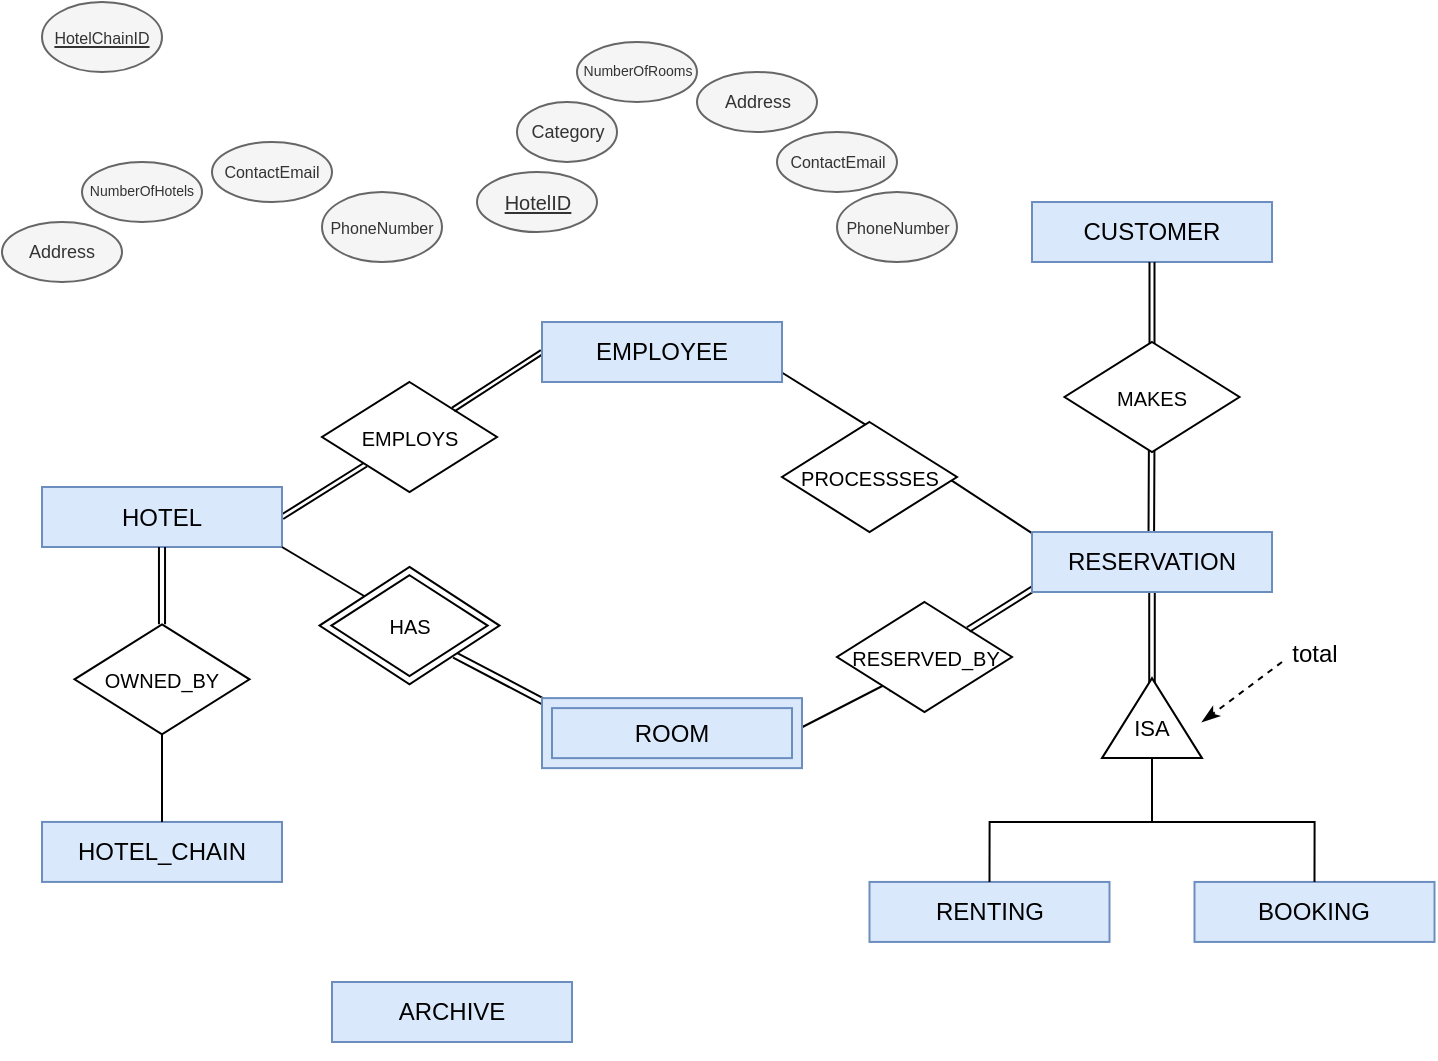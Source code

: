 <mxfile version="23.1.1" type="github">
  <diagram id="R2lEEEUBdFMjLlhIrx00" name="Page-1">
    <mxGraphModel dx="1008" dy="806" grid="1" gridSize="10" guides="1" tooltips="1" connect="1" arrows="1" fold="1" page="1" pageScale="1" pageWidth="850" pageHeight="1100" math="0" shadow="0" extFonts="Permanent Marker^https://fonts.googleapis.com/css?family=Permanent+Marker">
      <root>
        <mxCell id="0" />
        <mxCell id="1" parent="0" />
        <mxCell id="n6qlhuI8QrUAEuEiPk_b-18" value="&lt;span style=&quot;font-size: 9px;&quot;&gt;Address&lt;br style=&quot;font-size: 9px;&quot;&gt;&lt;/span&gt;" style="ellipse;whiteSpace=wrap;html=1;fillColor=#f5f5f5;strokeColor=#666666;fontColor=#333333;fontSize=9;" parent="1" vertex="1">
          <mxGeometry x="50" y="130" width="60" height="30" as="geometry" />
        </mxCell>
        <mxCell id="n6qlhuI8QrUAEuEiPk_b-12" value="HOTEL_CHAIN" style="rounded=0;whiteSpace=wrap;html=1;fillColor=#dae8fc;strokeColor=#6c8ebf;points=[[0,0,0,0,0],[0,0.25,0,0,0],[0,0.5,0,0,0],[0,0.75,0,0,0],[0,1,0,0,0],[0.25,0,0,0,0],[0.25,1,0,0,0],[0.5,0,0,0,0],[0.5,1,0,0,0],[0.75,0,0,0,0],[0.75,1,0,0,0],[1,0,0,0,0],[1,0.25,0,0,0],[1,0.5,0,0,0],[1,0.75,0,0,0],[1,1,0,0,0]];" parent="1" vertex="1">
          <mxGeometry x="70" y="429.97" width="120" height="30" as="geometry" />
        </mxCell>
        <mxCell id="n6qlhuI8QrUAEuEiPk_b-19" value="&lt;span style=&quot;font-size: 7px;&quot;&gt;NumberOfHotels&lt;br style=&quot;font-size: 7px;&quot;&gt;&lt;/span&gt;" style="ellipse;whiteSpace=wrap;html=1;fillColor=#f5f5f5;strokeColor=#666666;fontColor=#333333;fontSize=7;" parent="1" vertex="1">
          <mxGeometry x="90" y="100" width="60" height="30" as="geometry" />
        </mxCell>
        <mxCell id="n6qlhuI8QrUAEuEiPk_b-20" value="&lt;span style=&quot;font-size: 8px;&quot;&gt;ContactEmail&lt;br style=&quot;font-size: 8px;&quot;&gt;&lt;/span&gt;" style="ellipse;whiteSpace=wrap;html=1;fillColor=#f5f5f5;strokeColor=#666666;fontColor=#333333;fontSize=8;" parent="1" vertex="1">
          <mxGeometry x="155" y="90" width="60" height="30" as="geometry" />
        </mxCell>
        <mxCell id="n6qlhuI8QrUAEuEiPk_b-21" value="&lt;span style=&quot;font-size: 8px;&quot;&gt;PhoneNumber&lt;br style=&quot;font-size: 8px;&quot;&gt;&lt;/span&gt;" style="ellipse;whiteSpace=wrap;html=1;fillColor=#f5f5f5;strokeColor=#666666;fontColor=#333333;fontSize=8;" parent="1" vertex="1">
          <mxGeometry x="210" y="115" width="60" height="35" as="geometry" />
        </mxCell>
        <mxCell id="n6qlhuI8QrUAEuEiPk_b-13" value="&lt;u style=&quot;font-size: 8px;&quot;&gt;&lt;font style=&quot;font-size: 8px;&quot;&gt;HotelChainID&lt;/font&gt;&lt;/u&gt;" style="ellipse;whiteSpace=wrap;html=1;fillColor=#f5f5f5;strokeColor=#666666;points=[[0,0,0,0,0],[0,0.5,0,0,0],[0,1,0,0,0],[0.5,0,0,0,0],[0.5,1,0,0,0],[1,0,0,0,0],[1,0.5,0,0,0],[1,1,0,0,0]];fontColor=#333333;fontSize=8;" parent="1" vertex="1">
          <mxGeometry x="70" y="20" width="60" height="35" as="geometry" />
        </mxCell>
        <mxCell id="n6qlhuI8QrUAEuEiPk_b-47" value="&lt;span style=&quot;font-size: 9px;&quot;&gt;Category&lt;br style=&quot;font-size: 9px;&quot;&gt;&lt;/span&gt;" style="ellipse;whiteSpace=wrap;html=1;fillColor=#f5f5f5;strokeColor=#666666;fontSize=9;fontColor=#333333;" parent="1" vertex="1">
          <mxGeometry x="307.5" y="70" width="50" height="30" as="geometry" />
        </mxCell>
        <mxCell id="n6qlhuI8QrUAEuEiPk_b-41" value="&lt;span style=&quot;font-size: 7px;&quot;&gt;NumberOfRooms&lt;br style=&quot;font-size: 7px;&quot;&gt;&lt;/span&gt;" style="ellipse;whiteSpace=wrap;html=1;fillColor=#f5f5f5;strokeColor=#666666;fontSize=7;fontColor=#333333;" parent="1" vertex="1">
          <mxGeometry x="337.5" y="40" width="60" height="30" as="geometry" />
        </mxCell>
        <mxCell id="5rqhR2iwC79nwqxsg9u8-81" style="rounded=0;orthogonalLoop=1;jettySize=auto;html=1;exitX=1;exitY=0.5;exitDx=0;exitDy=0;exitPerimeter=0;entryX=0;entryY=1;entryDx=0;entryDy=0;endArrow=none;endFill=0;shape=link;width=-2.333;" edge="1" parent="1" source="5rqhR2iwC79nwqxsg9u8-23" target="5rqhR2iwC79nwqxsg9u8-69">
          <mxGeometry relative="1" as="geometry" />
        </mxCell>
        <mxCell id="5rqhR2iwC79nwqxsg9u8-23" value="HOTEL" style="rounded=0;whiteSpace=wrap;html=1;fillColor=#dae8fc;strokeColor=#6c8ebf;points=[[0,0,0,0,0],[0,0.25,0,0,0],[0,0.5,0,0,0],[0,0.75,0,0,0],[0,1,0,0,0],[0.25,0,0,0,0],[0.25,1,0,0,0],[0.5,0,0,0,0],[0.5,1,0,0,0],[0.75,0,0,0,0],[0.75,1,0,0,0],[1,0,0,0,0],[1,0.25,0,0,0],[1,0.5,0,0,0],[1,0.75,0,0,0],[1,1,0,0,0]];" vertex="1" parent="1">
          <mxGeometry x="70" y="262.5" width="120" height="30" as="geometry" />
        </mxCell>
        <mxCell id="5rqhR2iwC79nwqxsg9u8-26" value="&lt;span style=&quot;font-size: 8px;&quot;&gt;PhoneNumber&lt;br style=&quot;font-size: 8px;&quot;&gt;&lt;/span&gt;" style="ellipse;whiteSpace=wrap;html=1;fillColor=#f5f5f5;strokeColor=#666666;fontColor=#333333;fontSize=8;" vertex="1" parent="1">
          <mxGeometry x="467.5" y="115" width="60" height="35" as="geometry" />
        </mxCell>
        <mxCell id="5rqhR2iwC79nwqxsg9u8-27" value="&lt;span style=&quot;font-size: 9px;&quot;&gt;Address&lt;br style=&quot;font-size: 9px;&quot;&gt;&lt;/span&gt;" style="ellipse;whiteSpace=wrap;html=1;fillColor=#f5f5f5;strokeColor=#666666;fontColor=#333333;fontSize=9;" vertex="1" parent="1">
          <mxGeometry x="397.5" y="55" width="60" height="30" as="geometry" />
        </mxCell>
        <mxCell id="5rqhR2iwC79nwqxsg9u8-28" value="&lt;span style=&quot;font-size: 8px;&quot;&gt;ContactEmail&lt;br style=&quot;font-size: 8px;&quot;&gt;&lt;/span&gt;" style="ellipse;whiteSpace=wrap;html=1;fillColor=#f5f5f5;strokeColor=#666666;fontColor=#333333;fontSize=8;" vertex="1" parent="1">
          <mxGeometry x="437.5" y="85" width="60" height="30" as="geometry" />
        </mxCell>
        <mxCell id="5rqhR2iwC79nwqxsg9u8-32" value="&lt;span style=&quot;font-size: 10px;&quot;&gt;&lt;u style=&quot;font-size: 10px;&quot;&gt;HotelID&lt;/u&gt;&lt;/span&gt;" style="ellipse;whiteSpace=wrap;html=1;fillColor=#f5f5f5;strokeColor=#666666;points=[[0,0,0,0,0],[0,0.5,0,0,0],[0,1,0,0,0],[0.5,0,0,0,0],[0.5,1,0,0,0],[1,0,0,0,0],[1,0.5,0,0,0],[1,1,0,0,0]];fontColor=#333333;fontSize=10;" vertex="1" parent="1">
          <mxGeometry x="287.5" y="105" width="60" height="30" as="geometry" />
        </mxCell>
        <mxCell id="5rqhR2iwC79nwqxsg9u8-36" value="CUSTOMER" style="rounded=0;whiteSpace=wrap;html=1;fillColor=#dae8fc;strokeColor=#6c8ebf;points=[[0,0,0,0,0],[0,0.25,0,0,0],[0,0.5,0,0,0],[0,0.75,0,0,0],[0,1,0,0,0],[0.25,0,0,0,0],[0.25,1,0,0,0],[0.5,0,0,0,0],[0.5,1,0,0,0],[0.75,0,0,0,0],[0.75,1,0,0,0],[1,0,0,0,0],[1,0.25,0,0,0],[1,0.5,0,0,0],[1,0.75,0,0,0],[1,1,0,0,0]];" vertex="1" parent="1">
          <mxGeometry x="565" y="120" width="120" height="30" as="geometry" />
        </mxCell>
        <mxCell id="5rqhR2iwC79nwqxsg9u8-38" value="ARCHIVE" style="rounded=0;whiteSpace=wrap;html=1;fillColor=#dae8fc;strokeColor=#6c8ebf;points=[[0,0,0,0,0],[0,0.25,0,0,0],[0,0.5,0,0,0],[0,0.75,0,0,0],[0,1,0,0,0],[0.25,0,0,0,0],[0.25,1,0,0,0],[0.5,0,0,0,0],[0.5,1,0,0,0],[0.75,0,0,0,0],[0.75,1,0,0,0],[1,0,0,0,0],[1,0.25,0,0,0],[1,0.5,0,0,0],[1,0.75,0,0,0],[1,1,0,0,0]];" vertex="1" parent="1">
          <mxGeometry x="215" y="510" width="120" height="30" as="geometry" />
        </mxCell>
        <mxCell id="5rqhR2iwC79nwqxsg9u8-39" value="BOOKING" style="rounded=0;whiteSpace=wrap;html=1;fillColor=#dae8fc;strokeColor=#6c8ebf;points=[[0,0,0,0,0],[0,0.25,0,0,0],[0,0.5,0,0,0],[0,0.75,0,0,0],[0,1,0,0,0],[0.25,0,0,0,0],[0.25,1,0,0,0],[0.5,0,0,0,0],[0.5,1,0,0,0],[0.75,0,0,0,0],[0.75,1,0,0,0],[1,0,0,0,0],[1,0.25,0,0,0],[1,0.5,0,0,0],[1,0.75,0,0,0],[1,1,0,0,0]];" vertex="1" parent="1">
          <mxGeometry x="646.25" y="459.97" width="120" height="30" as="geometry" />
        </mxCell>
        <mxCell id="5rqhR2iwC79nwqxsg9u8-40" value="RENTING" style="rounded=0;whiteSpace=wrap;html=1;fillColor=#dae8fc;strokeColor=#6c8ebf;points=[[0,0,0,0,0],[0,0.25,0,0,0],[0,0.5,0,0,0],[0,0.75,0,0,0],[0,1,0,0,0],[0.25,0,0,0,0],[0.25,1,0,0,0],[0.5,0,0,0,0],[0.5,1,0,0,0],[0.75,0,0,0,0],[0.75,1,0,0,0],[1,0,0,0,0],[1,0.25,0,0,0],[1,0.5,0,0,0],[1,0.75,0,0,0],[1,1,0,0,0]];" vertex="1" parent="1">
          <mxGeometry x="483.75" y="459.97" width="120" height="30" as="geometry" />
        </mxCell>
        <mxCell id="5rqhR2iwC79nwqxsg9u8-93" style="rounded=0;orthogonalLoop=1;jettySize=auto;html=1;exitX=1;exitY=1;exitDx=0;exitDy=0;entryX=0.006;entryY=0.139;entryDx=0;entryDy=0;endArrow=none;endFill=0;shape=link;entryPerimeter=0;width=-3;" edge="1" parent="1" source="5rqhR2iwC79nwqxsg9u8-43">
          <mxGeometry relative="1" as="geometry">
            <mxPoint x="320.78" y="369.865" as="targetPoint" />
          </mxGeometry>
        </mxCell>
        <mxCell id="5rqhR2iwC79nwqxsg9u8-43" value="" style="shape=rhombus;perimeter=rhombusPerimeter;whiteSpace=wrap;html=1;align=center;movable=1;resizable=1;rotatable=1;deletable=1;editable=1;locked=0;connectable=1;" vertex="1" parent="1">
          <mxGeometry x="208.75" y="302.43" width="90" height="58.75" as="geometry" />
        </mxCell>
        <mxCell id="5rqhR2iwC79nwqxsg9u8-44" value="&lt;span style=&quot;font-size: 10px;&quot;&gt;HAS&lt;/span&gt;" style="shape=rhombus;perimeter=rhombusPerimeter;whiteSpace=wrap;html=1;align=center;movable=1;resizable=1;rotatable=1;deletable=1;editable=1;locked=0;connectable=1;" vertex="1" parent="1">
          <mxGeometry x="214.69" y="306.62" width="78.13" height="50.38" as="geometry" />
        </mxCell>
        <mxCell id="5rqhR2iwC79nwqxsg9u8-111" style="edgeStyle=orthogonalEdgeStyle;rounded=0;orthogonalLoop=1;jettySize=auto;html=1;exitX=0.5;exitY=0;exitDx=0;exitDy=0;endArrow=none;endFill=0;shape=link;width=-3.043;" edge="1" parent="1" source="5rqhR2iwC79nwqxsg9u8-65" target="5rqhR2iwC79nwqxsg9u8-23">
          <mxGeometry relative="1" as="geometry" />
        </mxCell>
        <mxCell id="5rqhR2iwC79nwqxsg9u8-112" style="edgeStyle=orthogonalEdgeStyle;rounded=0;orthogonalLoop=1;jettySize=auto;html=1;exitX=0.5;exitY=1;exitDx=0;exitDy=0;endArrow=none;endFill=0;" edge="1" parent="1" source="5rqhR2iwC79nwqxsg9u8-65" target="n6qlhuI8QrUAEuEiPk_b-12">
          <mxGeometry relative="1" as="geometry" />
        </mxCell>
        <mxCell id="5rqhR2iwC79nwqxsg9u8-65" value="&lt;span style=&quot;font-size: 10px;&quot;&gt;OWNED_BY&lt;/span&gt;" style="shape=rhombus;perimeter=rhombusPerimeter;whiteSpace=wrap;html=1;align=center;" vertex="1" parent="1">
          <mxGeometry x="86.25" y="331.18" width="87.5" height="55" as="geometry" />
        </mxCell>
        <mxCell id="5rqhR2iwC79nwqxsg9u8-66" style="edgeStyle=orthogonalEdgeStyle;rounded=0;orthogonalLoop=1;jettySize=auto;html=1;exitX=0.5;exitY=1;exitDx=0;exitDy=0;exitPerimeter=0;" edge="1" parent="1" source="5rqhR2iwC79nwqxsg9u8-38" target="5rqhR2iwC79nwqxsg9u8-38">
          <mxGeometry relative="1" as="geometry" />
        </mxCell>
        <mxCell id="5rqhR2iwC79nwqxsg9u8-69" value="&lt;span style=&quot;font-size: 10px;&quot;&gt;EMPLOYS&lt;/span&gt;" style="shape=rhombus;perimeter=rhombusPerimeter;whiteSpace=wrap;html=1;align=center;" vertex="1" parent="1">
          <mxGeometry x="210" y="210" width="87.5" height="55" as="geometry" />
        </mxCell>
        <mxCell id="5rqhR2iwC79nwqxsg9u8-82" style="rounded=0;orthogonalLoop=1;jettySize=auto;html=1;exitX=1;exitY=0;exitDx=0;exitDy=0;entryX=0;entryY=0.5;entryDx=0;entryDy=0;entryPerimeter=0;shape=link;width=2.222;" edge="1" parent="1" source="5rqhR2iwC79nwqxsg9u8-69" target="5rqhR2iwC79nwqxsg9u8-83">
          <mxGeometry relative="1" as="geometry">
            <mxPoint x="320" y="195" as="targetPoint" />
          </mxGeometry>
        </mxCell>
        <mxCell id="5rqhR2iwC79nwqxsg9u8-84" style="rounded=0;orthogonalLoop=1;jettySize=auto;html=1;exitX=0.981;exitY=0.796;exitDx=0;exitDy=0;exitPerimeter=0;entryX=0.525;entryY=0.071;entryDx=0;entryDy=0;entryPerimeter=0;endArrow=none;endFill=0;" edge="1" parent="1" source="5rqhR2iwC79nwqxsg9u8-83" target="5rqhR2iwC79nwqxsg9u8-86">
          <mxGeometry relative="1" as="geometry">
            <mxPoint x="495.238" y="253.41" as="targetPoint" />
          </mxGeometry>
        </mxCell>
        <mxCell id="5rqhR2iwC79nwqxsg9u8-83" value="EMPLOYEE" style="rounded=0;whiteSpace=wrap;html=1;fillColor=#dae8fc;strokeColor=#6c8ebf;points=[[0,0,0,0,0],[0,0.25,0,0,0],[0,0.5,0,0,0],[0,0.75,0,0,0],[0,1,0,0,0],[0.25,0,0,0,0],[0.25,1,0,0,0],[0.5,0,0,0,0],[0.5,1,0,0,0],[0.75,0,0,0,0],[0.75,1,0,0,0],[1,0,0,0,0],[1,0.25,0,0,0],[1,0.5,0,0,0],[1,0.75,0,0,0],[1,1,0,0,0]];" vertex="1" parent="1">
          <mxGeometry x="320" y="180" width="120" height="30" as="geometry" />
        </mxCell>
        <mxCell id="5rqhR2iwC79nwqxsg9u8-85" style="rounded=0;orthogonalLoop=1;jettySize=auto;html=1;exitX=0.953;exitY=0.514;exitDx=0;exitDy=0;entryX=0.014;entryY=0.185;entryDx=0;entryDy=0;entryPerimeter=0;exitPerimeter=0;endArrow=none;endFill=0;" edge="1" parent="1" source="5rqhR2iwC79nwqxsg9u8-86">
          <mxGeometry relative="1" as="geometry">
            <mxPoint x="537.5" y="277.5" as="sourcePoint" />
            <mxPoint x="566.68" y="286.73" as="targetPoint" />
          </mxGeometry>
        </mxCell>
        <mxCell id="5rqhR2iwC79nwqxsg9u8-86" value="&lt;span style=&quot;font-size: 10px;&quot;&gt;PROCESSSES&lt;/span&gt;" style="shape=rhombus;perimeter=rhombusPerimeter;whiteSpace=wrap;html=1;align=center;" vertex="1" parent="1">
          <mxGeometry x="440" y="230" width="87.5" height="55" as="geometry" />
        </mxCell>
        <mxCell id="5rqhR2iwC79nwqxsg9u8-88" style="rounded=0;orthogonalLoop=1;jettySize=auto;html=1;entryX=0.5;entryY=1;entryDx=0;entryDy=0;entryPerimeter=0;shape=link;exitX=0.5;exitY=0.045;exitDx=0;exitDy=0;exitPerimeter=0;width=-2.5;" edge="1" parent="1" source="5rqhR2iwC79nwqxsg9u8-91" target="5rqhR2iwC79nwqxsg9u8-36">
          <mxGeometry relative="1" as="geometry">
            <mxPoint x="625" y="190" as="sourcePoint" />
          </mxGeometry>
        </mxCell>
        <mxCell id="5rqhR2iwC79nwqxsg9u8-90" style="rounded=0;orthogonalLoop=1;jettySize=auto;html=1;entryX=0.5;entryY=1;entryDx=0;entryDy=0;entryPerimeter=0;shape=link;exitX=0.497;exitY=0.084;exitDx=0;exitDy=0;exitPerimeter=0;width=-2.778;" edge="1" parent="1" source="5rqhR2iwC79nwqxsg9u8-99">
          <mxGeometry relative="1" as="geometry">
            <mxPoint x="624.956" y="281.18" as="sourcePoint" />
            <mxPoint x="624.84" y="241.18" as="targetPoint" />
          </mxGeometry>
        </mxCell>
        <mxCell id="5rqhR2iwC79nwqxsg9u8-91" value="&lt;span style=&quot;font-size: 10px;&quot;&gt;MAKES&lt;/span&gt;" style="shape=rhombus;perimeter=rhombusPerimeter;whiteSpace=wrap;html=1;align=center;" vertex="1" parent="1">
          <mxGeometry x="581.25" y="190" width="87.5" height="55" as="geometry" />
        </mxCell>
        <mxCell id="5rqhR2iwC79nwqxsg9u8-92" style="rounded=0;orthogonalLoop=1;jettySize=auto;html=1;exitX=0;exitY=0;exitDx=0;exitDy=0;entryX=1;entryY=1;entryDx=0;entryDy=0;entryPerimeter=0;endArrow=none;endFill=0;" edge="1" parent="1" source="5rqhR2iwC79nwqxsg9u8-43" target="5rqhR2iwC79nwqxsg9u8-23">
          <mxGeometry relative="1" as="geometry" />
        </mxCell>
        <mxCell id="5rqhR2iwC79nwqxsg9u8-95" style="rounded=0;orthogonalLoop=1;jettySize=auto;html=1;exitX=1;exitY=0.416;exitDx=0;exitDy=0;entryX=0.371;entryY=0.672;entryDx=0;entryDy=0;exitPerimeter=0;entryPerimeter=0;" edge="1" parent="1" source="5rqhR2iwC79nwqxsg9u8-96" target="5rqhR2iwC79nwqxsg9u8-97">
          <mxGeometry relative="1" as="geometry">
            <mxPoint x="450" y="382.5" as="sourcePoint" />
            <mxPoint x="489.375" y="354.31" as="targetPoint" />
          </mxGeometry>
        </mxCell>
        <mxCell id="5rqhR2iwC79nwqxsg9u8-96" value="ROOM" style="shape=ext;margin=3;double=1;whiteSpace=wrap;html=1;align=center;fillColor=#dae8fc;strokeColor=#6c8ebf;" vertex="1" parent="1">
          <mxGeometry x="320" y="368.06" width="130" height="35" as="geometry" />
        </mxCell>
        <mxCell id="5rqhR2iwC79nwqxsg9u8-97" value="&lt;span style=&quot;font-size: 10px;&quot;&gt;RESERVED_BY&lt;/span&gt;" style="shape=rhombus;perimeter=rhombusPerimeter;whiteSpace=wrap;html=1;align=center;" vertex="1" parent="1">
          <mxGeometry x="467.5" y="320" width="87.5" height="55" as="geometry" />
        </mxCell>
        <mxCell id="5rqhR2iwC79nwqxsg9u8-98" style="rounded=0;orthogonalLoop=1;jettySize=auto;html=1;exitX=1;exitY=0;exitDx=0;exitDy=0;entryX=0.045;entryY=0.972;entryDx=0;entryDy=0;entryPerimeter=0;shape=link;width=-2.667;" edge="1" parent="1" source="5rqhR2iwC79nwqxsg9u8-97">
          <mxGeometry relative="1" as="geometry">
            <mxPoint x="570.4" y="310.34" as="targetPoint" />
          </mxGeometry>
        </mxCell>
        <mxCell id="5rqhR2iwC79nwqxsg9u8-100" style="edgeStyle=orthogonalEdgeStyle;rounded=0;orthogonalLoop=1;jettySize=auto;html=1;exitX=0.5;exitY=1;exitDx=0;exitDy=0;exitPerimeter=0;shape=link;width=-2.778;" edge="1" parent="1" source="5rqhR2iwC79nwqxsg9u8-99">
          <mxGeometry relative="1" as="geometry">
            <mxPoint x="625" y="375" as="targetPoint" />
          </mxGeometry>
        </mxCell>
        <mxCell id="5rqhR2iwC79nwqxsg9u8-99" value="RESERVATION" style="rounded=0;whiteSpace=wrap;html=1;fillColor=#dae8fc;strokeColor=#6c8ebf;points=[[0,0,0,0,0],[0,0.25,0,0,0],[0,0.5,0,0,0],[0,0.75,0,0,0],[0,1,0,0,0],[0.25,0,0,0,0],[0.25,1,0,0,0],[0.5,0,0,0,0],[0.5,1,0,0,0],[0.75,0,0,0,0],[0.75,1,0,0,0],[1,0,0,0,0],[1,0.25,0,0,0],[1,0.5,0,0,0],[1,0.75,0,0,0],[1,1,0,0,0]];" vertex="1" parent="1">
          <mxGeometry x="565" y="285" width="120" height="30" as="geometry" />
        </mxCell>
        <mxCell id="5rqhR2iwC79nwqxsg9u8-102" value="" style="triangle;whiteSpace=wrap;html=1;rotation=-90;" vertex="1" parent="1">
          <mxGeometry x="605" y="353.06" width="40" height="50" as="geometry" />
        </mxCell>
        <mxCell id="5rqhR2iwC79nwqxsg9u8-105" style="edgeStyle=orthogonalEdgeStyle;rounded=0;orthogonalLoop=1;jettySize=auto;html=1;exitX=0.5;exitY=1;exitDx=0;exitDy=0;endArrow=none;endFill=0;" edge="1" parent="1" source="5rqhR2iwC79nwqxsg9u8-103">
          <mxGeometry relative="1" as="geometry">
            <mxPoint x="625" y="430" as="targetPoint" />
          </mxGeometry>
        </mxCell>
        <mxCell id="5rqhR2iwC79nwqxsg9u8-103" value="&lt;font style=&quot;font-size: 11px;&quot;&gt;ISA&lt;/font&gt;" style="text;strokeColor=none;align=center;fillColor=none;html=1;verticalAlign=middle;whiteSpace=wrap;rounded=0;" vertex="1" parent="1">
          <mxGeometry x="600" y="367.5" width="50" height="30" as="geometry" />
        </mxCell>
        <mxCell id="5rqhR2iwC79nwqxsg9u8-104" style="edgeStyle=orthogonalEdgeStyle;rounded=0;orthogonalLoop=1;jettySize=auto;html=1;entryX=0.5;entryY=0;entryDx=0;entryDy=0;entryPerimeter=0;exitX=0.5;exitY=0;exitDx=0;exitDy=0;exitPerimeter=0;endArrow=none;endFill=0;" edge="1" parent="1" source="5rqhR2iwC79nwqxsg9u8-39" target="5rqhR2iwC79nwqxsg9u8-40">
          <mxGeometry relative="1" as="geometry">
            <mxPoint x="666.25" y="429.97" as="sourcePoint" />
            <Array as="points">
              <mxPoint x="706" y="429.97" />
              <mxPoint x="544" y="429.97" />
            </Array>
          </mxGeometry>
        </mxCell>
        <mxCell id="5rqhR2iwC79nwqxsg9u8-106" value="total" style="text;html=1;align=center;verticalAlign=middle;resizable=0;points=[];autosize=1;strokeColor=none;fillColor=none;" vertex="1" parent="1">
          <mxGeometry x="681.25" y="331.18" width="50" height="30" as="geometry" />
        </mxCell>
        <mxCell id="5rqhR2iwC79nwqxsg9u8-107" value="" style="endArrow=classicThin;dashed=1;html=1;rounded=0;endFill=1;entryX=1;entryY=0.417;entryDx=0;entryDy=0;entryPerimeter=0;" edge="1" parent="1" target="5rqhR2iwC79nwqxsg9u8-103">
          <mxGeometry width="50" height="50" relative="1" as="geometry">
            <mxPoint x="690" y="350" as="sourcePoint" />
            <mxPoint x="690" y="350" as="targetPoint" />
          </mxGeometry>
        </mxCell>
      </root>
    </mxGraphModel>
  </diagram>
</mxfile>
